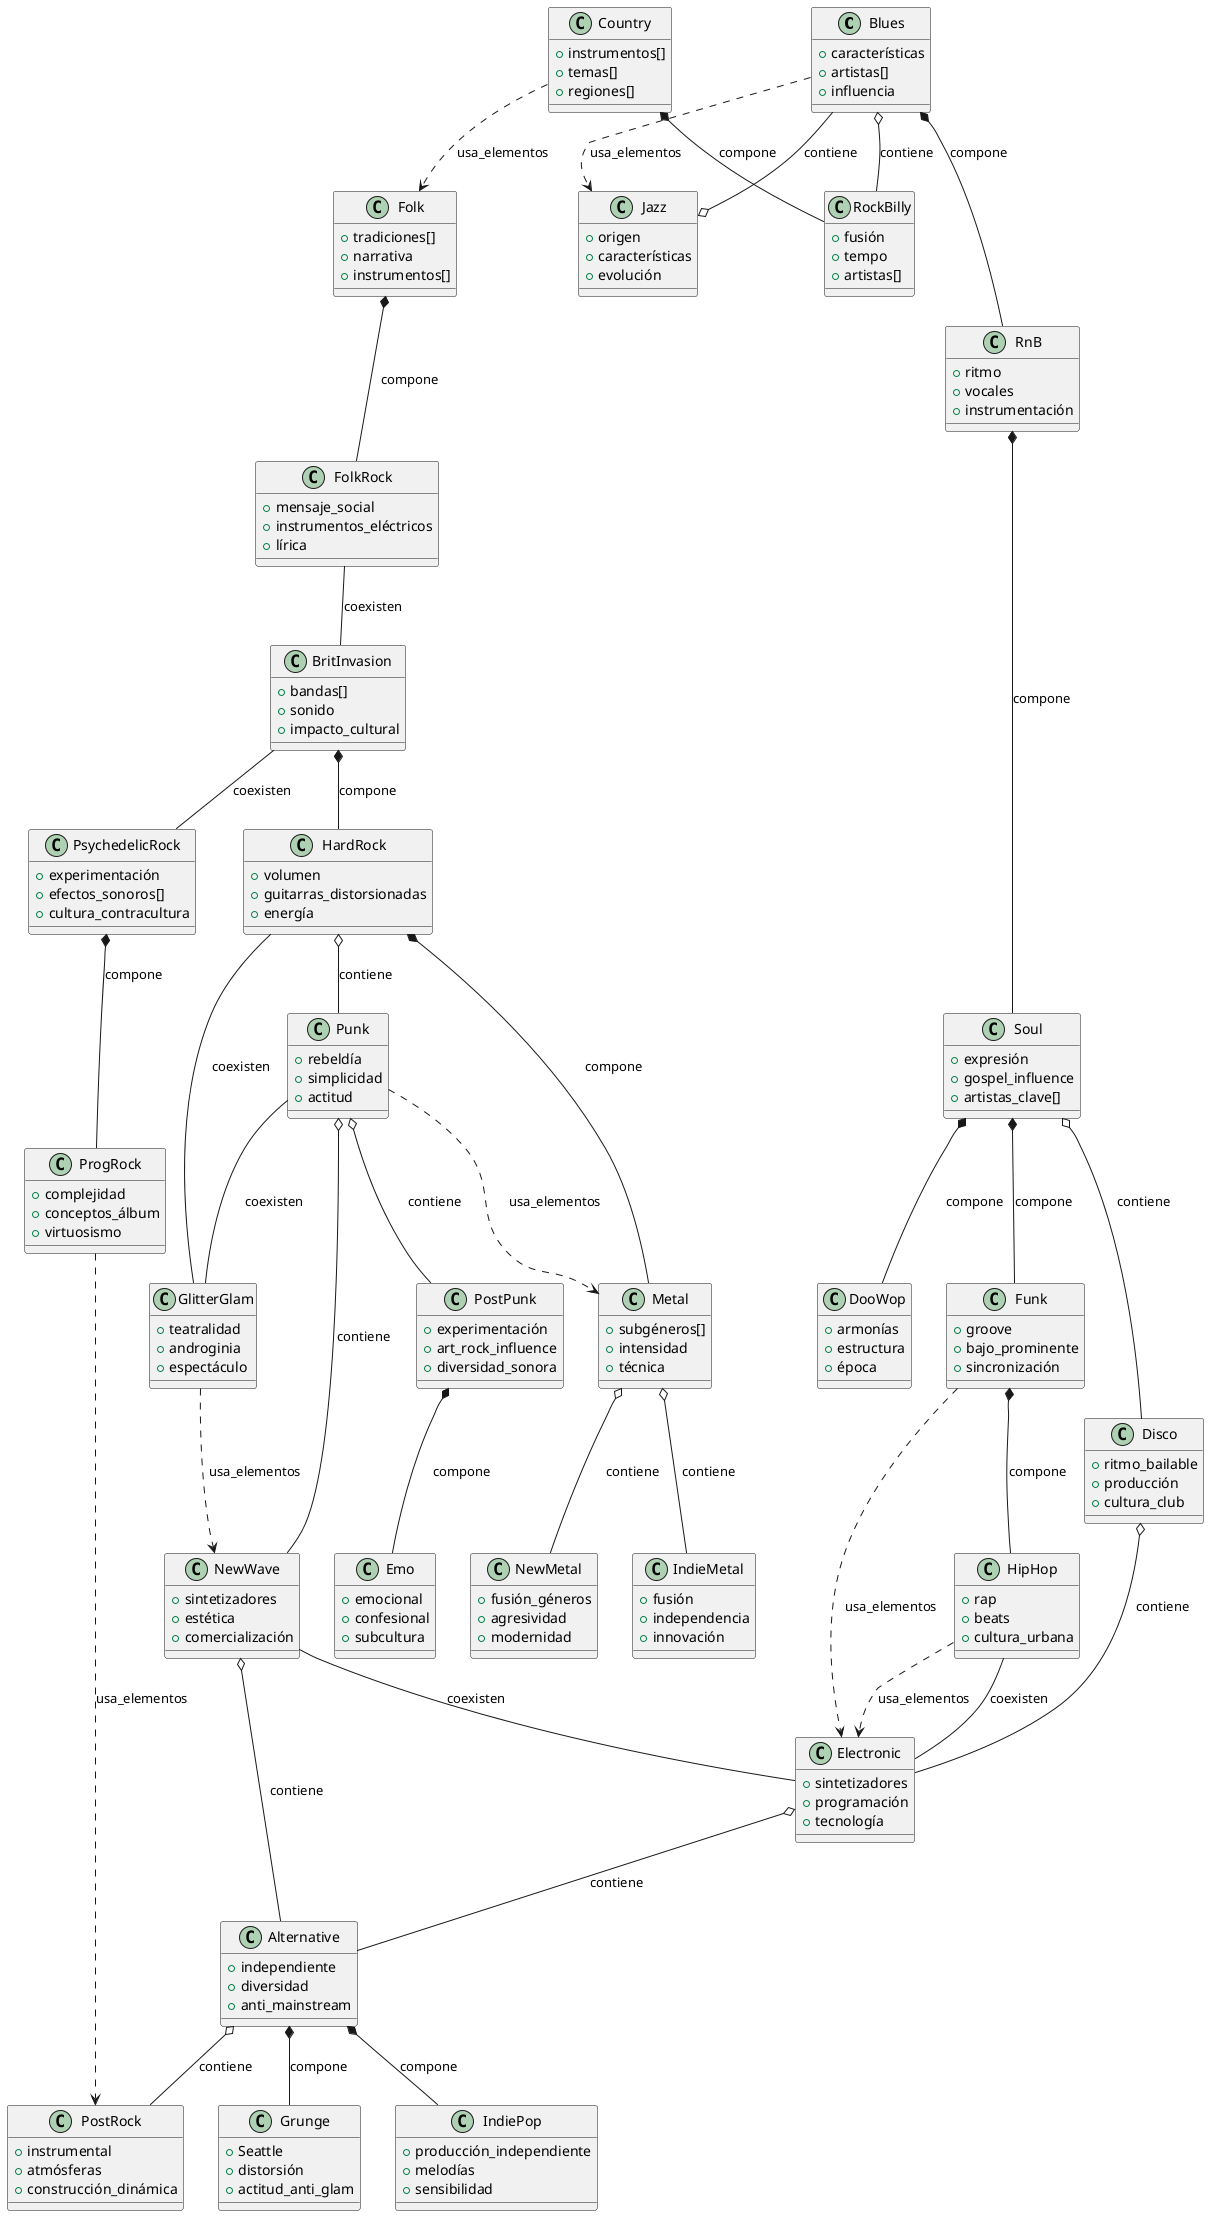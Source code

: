 @startuml

class Blues {
  + características
  + artistas[]
  + influencia
}

class Jazz {
  + origen
  + características
  + evolución
}

class Country {
  + instrumentos[]
  + temas[]
  + regiones[]
}

class Folk {
  + tradiciones[]
  + narrativa
  + instrumentos[]
}

class RnB {
  + ritmo
  + vocales
  + instrumentación
}

class Soul {
  + expresión
  + gospel_influence
  + artistas_clave[]
}

class DooWop {
  + armonías
  + estructura
  + época
}

class RockBilly {
  + fusión
  + tempo
  + artistas[]
}

class FolkRock {
  + mensaje_social
  + instrumentos_eléctricos
  + lírica
}

class BritInvasion {
  + bandas[]
  + sonido
  + impacto_cultural
}

class PsychedelicRock {
  + experimentación
  + efectos_sonoros[]
  + cultura_contracultura
}

class HardRock {
  + volumen
  + guitarras_distorsionadas
  + energía
}

class ProgRock {
  + complejidad
  + conceptos_álbum
  + virtuosismo
}

class Punk {
  + rebeldía
  + simplicidad
  + actitud
}

class NewWave {
  + sintetizadores
  + estética
  + comercialización
}

class Metal {
  + subgéneros[]
  + intensidad
  + técnica
}

class GlitterGlam {
  + teatralidad
  + androginia
  + espectáculo
}

class Disco {
  + ritmo_bailable
  + producción
  + cultura_club
}

class Funk {
  + groove
  + bajo_prominente
  + sincronización
}

class HipHop {
  + rap
  + beats
  + cultura_urbana
}

class Electronic {
  + sintetizadores
  + programación
  + tecnología
}

class Alternative {
  + independiente
  + diversidad
  + anti_mainstream
}

class Grunge {
  + Seattle
  + distorsión
  + actitud_anti_glam
}

class IndiePop {
  + producción_independiente
  + melodías
  + sensibilidad
}

class Emo {
  + emocional
  + confesional
  + subcultura
}

class PostPunk {
  + experimentación
  + art_rock_influence
  + diversidad_sonora
}

class NewMetal {
  + fusión_géneros
  + agresividad
  + modernidad
}

class PostRock {
  + instrumental
  + atmósferas
  + construcción_dinámica
}

class IndieMetal {
  + fusión
  + independencia
  + innovación
}

' COMPOSICIÓN (◆) - El género hijo no puede existir sin el padre
Blues *-- RnB : compone
Country *-- RockBilly : compone
Folk *-- FolkRock : compone
RnB *-- Soul : compone
Soul *-- DooWop : compone
BritInvasion *-- HardRock : compone
PsychedelicRock *-- ProgRock : compone
HardRock *-- Metal : compone
Soul *-- Funk : compone
Funk *-- HipHop : compone
Alternative *-- Grunge : compone
Alternative *-- IndiePop : compone
PostPunk *-- Emo : compone

' AGREGACIÓN (◇) - El género hijo puede existir independientemente
Blues o-- RockBilly : contiene
Jazz o-- Blues : contiene
HardRock o-- Punk : contiene
Punk o-- NewWave : contiene
Punk o-- PostPunk : contiene
NewWave o-- Alternative : contiene
Metal o-- NewMetal : contiene
Soul o-- Disco : contiene
Disco o-- Electronic : contiene
Electronic o-- Alternative : contiene
Alternative o-- PostRock : contiene
Metal o-- IndieMetal : contiene

' ASOCIACIÓN (—) - Géneros que evolucionan juntos o se relacionan
FolkRock -- BritInvasion : coexisten
BritInvasion -- PsychedelicRock : coexisten
HardRock -- GlitterGlam : coexisten
Punk -- GlitterGlam : coexisten
NewWave -- Electronic : coexisten
HipHop -- Electronic : coexisten

' DEPENDENCIA/USO (- - >) - Un género usa elementos de otro sin contenerlo
Blues ..> Jazz : usa_elementos
Country ..> Folk : usa_elementos
Funk ..> Electronic : usa_elementos
HipHop ..> Electronic : usa_elementos
Punk ..> Metal : usa_elementos
ProgRock ..> PostRock : usa_elementos
GlitterGlam ..> NewWave : usa_elementos

@enduml